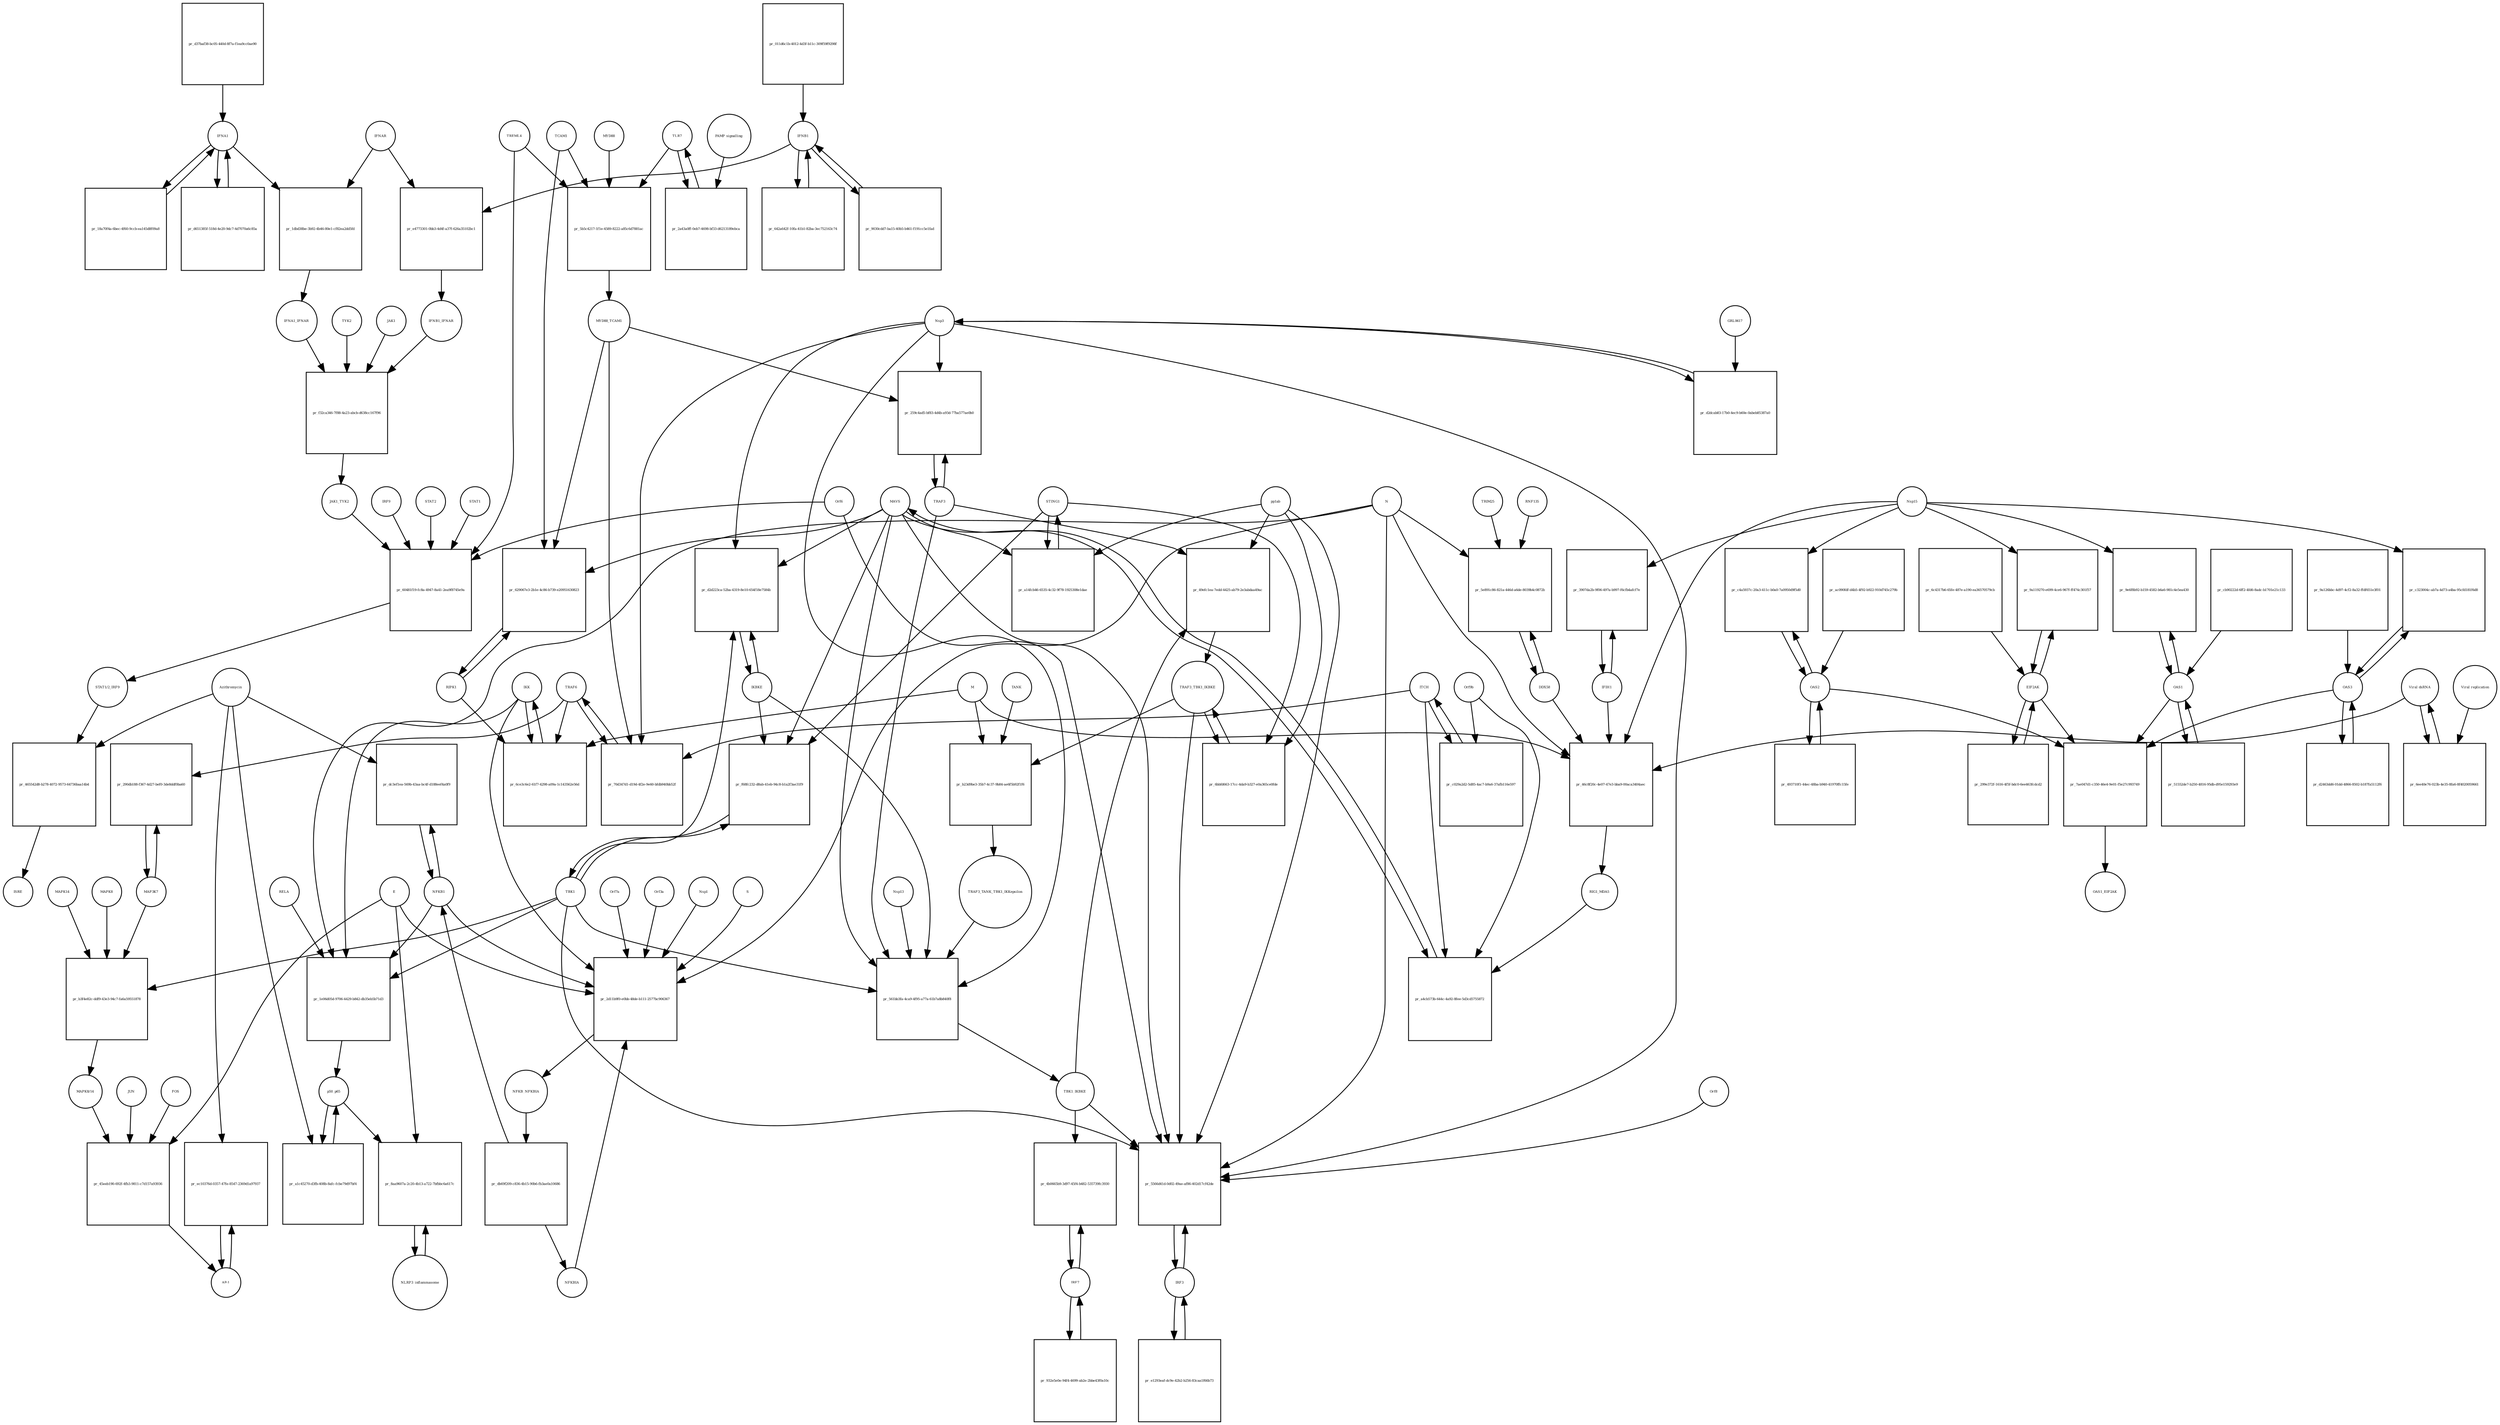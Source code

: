 strict digraph  {
IFNA1 [annotation="urn_miriam_pubmed_31226023|urn_miriam_wikipathways_WP4868", bipartite=0, cls=macromolecule, fontsize=4, label=IFNA1, shape=circle];
"pr_18a70f4a-6bec-4f60-9ccb-ea145d8f09a8" [annotation="", bipartite=1, cls=process, fontsize=4, label="pr_18a70f4a-6bec-4f60-9ccb-ea145d8f09a8", shape=square];
IFNB1 [annotation="urn_miriam_pubmed_31226023|urn_miriam_wikipathways_WP4868", bipartite=0, cls=macromolecule, fontsize=4, label=IFNB1, shape=circle];
"pr_642a642f-10fa-41b1-82ba-3ec752163c74" [annotation="", bipartite=1, cls=process, fontsize=4, label="pr_642a642f-10fa-41b1-82ba-3ec752163c74", shape=square];
"STAT1/2_IRF9" [annotation="urn_miriam_pubmed_31226023|urn_miriam_wikipathways_WP4868", bipartite=0, cls=complex, fontsize=4, label="STAT1/2_IRF9", shape=circle];
"pr_465542d8-b278-4072-9573-64736baa14b4" [annotation="", bipartite=1, cls=process, fontsize=4, label="pr_465542d8-b278-4072-9573-64736baa14b4", shape=square];
ISRE [annotation="urn_miriam_pubmed_31226023|urn_miriam_wikipathways_WP4868", bipartite=0, cls=complex, fontsize=4, label=ISRE, shape=circle];
Azithromycin [annotation=urn_miriam_wikipathways_WP4868, bipartite=0, cls="simple chemical", fontsize=4, label=Azithromycin, shape=circle];
"AP-1" [annotation="urn_miriam_pubmed_31226023|urn_miriam_wikipathways_WP4868", bipartite=0, cls=complex, fontsize=4, label="AP-1", shape=circle];
"pr_ec10376d-0357-47fe-8547-2369d1a97937" [annotation="", bipartite=1, cls=process, fontsize=4, label="pr_ec10376d-0357-47fe-8547-2369d1a97937", shape=square];
NFKB1 [annotation=urn_miriam_wikipathways_WP4868, bipartite=0, cls=macromolecule, fontsize=4, label=NFKB1, shape=circle];
"pr_dc3ef1ea-569b-43aa-bc4f-d188eef4a0f9" [annotation="", bipartite=1, cls=process, fontsize=4, label="pr_dc3ef1ea-569b-43aa-bc4f-d188eef4a0f9", shape=square];
IRF3 [annotation="", bipartite=0, cls=macromolecule, fontsize=4, label=IRF3, shape=circle];
"pr_e1293eaf-dc9e-42b2-b256-83caa1f66b73" [annotation="", bipartite=1, cls=process, fontsize=4, label="pr_e1293eaf-dc9e-42b2-b256-83caa1f66b73", shape=square];
p50_p65 [annotation="", bipartite=0, cls=complex, fontsize=4, label=p50_p65, shape=circle];
"pr_a1c45270-d3fb-408b-8afc-fcbe79d97bf4" [annotation="", bipartite=1, cls=process, fontsize=4, label="pr_a1c45270-d3fb-408b-8afc-fcbe79d97bf4", shape=square];
IRF7 [annotation="", bipartite=0, cls=macromolecule, fontsize=4, label=IRF7, shape=circle];
"pr_932e5e0e-94f4-4699-ab2e-2bbe43f0a10c" [annotation="", bipartite=1, cls=process, fontsize=4, label="pr_932e5e0e-94f4-4699-ab2e-2bbe43f0a10c", shape=square];
"pr_9030cdd7-ba15-40b5-b461-f191cc5e1fad" [annotation="", bipartite=1, cls=process, fontsize=4, label="pr_9030cdd7-ba15-40b5-b461-f191cc5e1fad", shape=square];
"pr_d651385f-518d-4e20-9dc7-4d7070a6c85a" [annotation="", bipartite=1, cls=process, fontsize=4, label="pr_d651385f-518d-4e20-9dc7-4d7070a6c85a", shape=square];
OAS1 [annotation="", bipartite=0, cls=macromolecule, fontsize=4, label=OAS1, shape=circle];
"pr_51552de7-b250-4816-95db-d95e159293e9" [annotation="", bipartite=1, cls=process, fontsize=4, label="pr_51552de7-b250-4816-95db-d95e159293e9", shape=square];
EIF2AK [annotation="", bipartite=0, cls=macromolecule, fontsize=4, label=EIF2AK, shape=circle];
"pr_299e372f-1616-4f5f-bdc0-6ee463fcdcd2" [annotation="", bipartite=1, cls=process, fontsize=4, label="pr_299e372f-1616-4f5f-bdc0-6ee463fcdcd2", shape=square];
OAS2 [annotation="", bipartite=0, cls=macromolecule, fontsize=4, label=OAS2, shape=circle];
"pr_493710f1-44ec-48ba-b940-41970ffc15fe" [annotation="", bipartite=1, cls=process, fontsize=4, label="pr_493710f1-44ec-48ba-b940-41970ffc15fe", shape=square];
OAS3 [annotation="", bipartite=0, cls=macromolecule, fontsize=4, label=OAS3, shape=circle];
"pr_d2463dd6-01dd-4866-8502-b187fa5112f6" [annotation="", bipartite=1, cls=process, fontsize=4, label="pr_d2463dd6-01dd-4866-8502-b187fa5112f6", shape=square];
"pr_011d6c1b-4012-4d3f-b11c-309f59f9298f" [annotation="", bipartite=1, cls=process, fontsize=4, label="pr_011d6c1b-4012-4d3f-b11c-309f59f9298f", shape=square];
"pr_d37baf38-bc05-440d-8f7a-f1ea9cc0ae90" [annotation="", bipartite=1, cls=process, fontsize=4, label="pr_d37baf38-bc05-440d-8f7a-f1ea9cc0ae90", shape=square];
"pr_cb90222d-6ff2-4fd6-8adc-b1701e21c133" [annotation="", bipartite=1, cls=process, fontsize=4, label="pr_cb90222d-6ff2-4fd6-8adc-b1701e21c133", shape=square];
"pr_6c4317b6-65fe-487e-a190-ea36570579cb" [annotation="", bipartite=1, cls=process, fontsize=4, label="pr_6c4317b6-65fe-487e-a190-ea36570579cb", shape=square];
TRAF6 [annotation="urn_miriam_pubmed_31226023|urn_miriam_wikipathways_WP4868", bipartite=0, cls=macromolecule, fontsize=4, label=TRAF6, shape=circle];
"pr_70d347d1-d19d-4f2e-9e60-bfdb940bb52f" [annotation="", bipartite=1, cls=process, fontsize=4, label="pr_70d347d1-d19d-4f2e-9e60-bfdb940bb52f", shape=square];
MYD88_TCAM1 [annotation=urn_miriam_pubmed_31226023, bipartite=0, cls=complex, fontsize=4, label=MYD88_TCAM1, shape=circle];
Nsp3 [annotation="urn_miriam_pubmed_31226023|urn_miriam_wikipathways_WP4868|urn_miriam_ncbiprotein_YP_009725299", bipartite=0, cls=macromolecule, fontsize=4, label=Nsp3, shape=circle];
ITCH [annotation="", bipartite=0, cls=macromolecule, fontsize=4, label=ITCH, shape=circle];
TBK1 [annotation="urn_miriam_pubmed_31226023|urn_miriam_wikipathways_WP4868|urn_miriam_pubmed_24622840", bipartite=0, cls=macromolecule, fontsize=4, label=TBK1, shape=circle];
"pr_f68fc232-d8ab-41eb-94c8-b1a2f3ae31f9" [annotation="", bipartite=1, cls=process, fontsize=4, label="pr_f68fc232-d8ab-41eb-94c8-b1a2f3ae31f9", shape=square];
IKBKE [annotation="", bipartite=0, cls=macromolecule, fontsize=4, label=IKBKE, shape=circle];
STING1 [annotation=urn_miriam_pubmed_24622840, bipartite=0, cls=macromolecule, fontsize=4, label=STING1, shape=circle];
MAVS [annotation="", bipartite=0, cls=macromolecule, fontsize=4, label=MAVS, shape=circle];
"pr_ac090fdf-d4b5-4f92-b922-910d745c279b" [annotation="", bipartite=1, cls=process, fontsize=4, label="pr_ac090fdf-d4b5-4f92-b922-910d745c279b", shape=square];
"pr_9a126bbc-4d97-4cf2-8a32-ffdf651e3f01" [annotation="", bipartite=1, cls=process, fontsize=4, label="pr_9a126bbc-4d97-4cf2-8a32-ffdf651e3f01", shape=square];
TRAF3 [annotation=urn_miriam_pubmed_31226023, bipartite=0, cls=macromolecule, fontsize=4, label=TRAF3, shape=circle];
"pr_259c4ad5-bf83-4d4b-a93d-77ba577ae0b0" [annotation="", bipartite=1, cls=process, fontsize=4, label="pr_259c4ad5-bf83-4d4b-a93d-77ba577ae0b0", shape=square];
MAP3K7 [annotation="", bipartite=0, cls=macromolecule, fontsize=4, label=MAP3K7, shape=circle];
"pr_290db188-f367-4d27-bef0-3de8ddf0ba60" [annotation="", bipartite=1, cls=process, fontsize=4, label="pr_290db188-f367-4d27-bef0-3de8ddf0ba60", shape=square];
IKK [annotation="", bipartite=0, cls=complex, fontsize=4, label=IKK, shape=circle];
"pr_6ce3c6e2-61f7-4298-a09a-1c143562e56d" [annotation="", bipartite=1, cls=process, fontsize=4, label="pr_6ce3c6e2-61f7-4298-a09a-1c143562e56d", shape=square];
RIPK1 [annotation="", bipartite=0, cls=macromolecule, fontsize=4, label=RIPK1, shape=circle];
M [annotation="urn_miriam_pubmed_31226023|urn_miriam_ncbiprotein_BCD58756", bipartite=0, cls=macromolecule, fontsize=4, label=M, shape=circle];
"pr_d2d223ca-52ba-4319-8e10-654f18e7584b" [annotation="", bipartite=1, cls=process, fontsize=4, label="pr_d2d223ca-52ba-4319-8e10-654f18e7584b", shape=square];
"pr_5566d41d-0d02-49ae-af86-402d17cf42de" [annotation="", bipartite=1, cls=process, fontsize=4, label="pr_5566d41d-0d02-49ae-af86-402d17cf42de", shape=square];
TBK1_IKBKE [annotation="urn_miriam_pubmed_31226023|urn_miriam_wikipathways_WP4868|urn_miriam_pubmed_24622840", bipartite=0, cls=complex, fontsize=4, label=TBK1_IKBKE, shape=circle];
N [annotation="urn_miriam_pubmed_31226023|urn_miriam_ncbiprotein_BCD58761", bipartite=0, cls=macromolecule, fontsize=4, label=N, shape=circle];
TRAF3_TBK1_IKBKE [annotation=urn_miriam_pubmed_24622840, bipartite=0, cls=complex, fontsize=4, label=TRAF3_TBK1_IKBKE, shape=circle];
Orf8 [annotation=urn_miriam_ncbiprotein_BCD58760, bipartite=0, cls=complex, fontsize=4, label=Orf8, shape=circle];
Orf6 [annotation="urn_miriam_pubmed_31226023|urn_miriam_ncbiprotein_BCD58757", bipartite=0, cls=macromolecule, fontsize=4, label=Orf6, shape=circle];
pp1ab [annotation="urn_miriam_ncbiprotein_YP_009724389|urn_miriam_pubmed_24622840", bipartite=0, cls=macromolecule, fontsize=4, label=pp1ab, shape=circle];
"pr_629067e3-2b1e-4c86-b739-e20951630823" [annotation="", bipartite=1, cls=process, fontsize=4, label="pr_629067e3-2b1e-4c86-b739-e20951630823", shape=square];
TCAM1 [annotation=urn_miriam_pubmed_31226023, bipartite=0, cls=macromolecule, fontsize=4, label=TCAM1, shape=circle];
"pr_a4cb573b-644c-4a92-8fee-5d3cd5755872" [annotation="", bipartite=1, cls=process, fontsize=4, label="pr_a4cb573b-644c-4a92-8fee-5d3cd5755872", shape=square];
RIG1_MDA5 [annotation="urn_miriam_pubmed_31226023|urn_miriam_pubmed_19052324", bipartite=0, cls=complex, fontsize=4, label=RIG1_MDA5, shape=circle];
Orf9b [annotation="urn_miriam_pubmed_31226023|urn_miriam_ncbiprotein_ABI96969|urn_miriam_uniprot_P0DTD2", bipartite=0, cls=macromolecule, fontsize=4, label=Orf9b, shape=circle];
"pr_c323004c-ab7a-4d73-a4ba-95cfd181f6d8" [annotation="", bipartite=1, cls=process, fontsize=4, label="pr_c323004c-ab7a-4d73-a4ba-95cfd181f6d8", shape=square];
Nsp15 [annotation="urn_miriam_pubmed_31226023|urn_miriam_ncbiprotein_YP_009725310", bipartite=0, cls=macromolecule, fontsize=4, label=Nsp15, shape=circle];
"pr_c4a5937c-20a3-411c-b0a0-7a0950d9f5d0" [annotation="", bipartite=1, cls=process, fontsize=4, label="pr_c4a5937c-20a3-411c-b0a0-7a0950d9f5d0", shape=square];
"pr_9e6f8b92-b159-4582-b6a6-981c4e5ea430" [annotation="", bipartite=1, cls=process, fontsize=4, label="pr_9e6f8b92-b159-4582-b6a6-981c4e5ea430", shape=square];
"pr_9a119270-e699-4ce6-967f-ff474c301f57" [annotation="", bipartite=1, cls=process, fontsize=4, label="pr_9a119270-e699-4ce6-967f-ff474c301f57", shape=square];
"Viral dsRNA" [annotation="urn_miriam_pubmed_31226023|urn_miriam_pubmed_19052324|urn_miriam_taxonomy_694009", bipartite=0, cls="nucleic acid feature", fontsize=4, label="Viral dsRNA", shape=circle];
"pr_6ee40e76-023b-4e35-8fa6-8f4020059661" [annotation="", bipartite=1, cls=process, fontsize=4, label="pr_6ee40e76-023b-4e35-8fa6-8f4020059661", shape=square];
"Viral replication" [annotation="urn_miriam_pubmed_31226023|urn_miriam_pubmed_19052324|urn_miriam_mesh_D014779", bipartite=0, cls=phenotype, fontsize=4, label="Viral replication", shape=circle];
"pr_d2dcab83-17b0-4ec9-b60e-0abeb85387a0" [annotation="", bipartite=1, cls=process, fontsize=4, label="pr_d2dcab83-17b0-4ec9-b60e-0abeb85387a0", shape=square];
GRL0617 [annotation=urn_miriam_wikipathways_WP4868, bipartite=0, cls="simple chemical", fontsize=4, label=GRL0617, shape=circle];
"pr_a14fcb46-6535-4c32-9f78-1925308e1dae" [annotation="", bipartite=1, cls=process, fontsize=4, label="pr_a14fcb46-6535-4c32-9f78-1925308e1dae", shape=square];
"pr_6bbfd663-17cc-4da9-b327-e0a365ce0fde" [annotation="", bipartite=1, cls=process, fontsize=4, label="pr_6bbfd663-17cc-4da9-b327-e0a365ce0fde", shape=square];
TLR7 [annotation=urn_miriam_pubmed_31226023, bipartite=0, cls=macromolecule, fontsize=4, label=TLR7, shape=circle];
"pr_2a43a0ff-0eb7-4698-bf33-d6213189ebca" [annotation="", bipartite=1, cls=process, fontsize=4, label="pr_2a43a0ff-0eb7-4698-bf33-d6213189ebca", shape=square];
"PAMP signalling" [annotation="urn_miriam_pubmed_31226023|urn_miriam_mesh_D000069452", bipartite=0, cls=phenotype, fontsize=4, label="PAMP signalling", shape=circle];
IFIH1 [annotation="", bipartite=0, cls=macromolecule, fontsize=4, label=IFIH1, shape=circle];
"pr_3907da2b-9f06-497a-b997-f6cfb4afcf7e" [annotation="", bipartite=1, cls=process, fontsize=4, label="pr_3907da2b-9f06-497a-b997-f6cfb4afcf7e", shape=square];
DDX58 [annotation="urn_miriam_pubmed_31226023|urn_miriam_pubmed_19052324", bipartite=0, cls=macromolecule, fontsize=4, label=DDX58, shape=circle];
"pr_5e891c86-821a-446d-a6de-8039b4c0872b" [annotation="", bipartite=1, cls=process, fontsize=4, label="pr_5e891c86-821a-446d-a6de-8039b4c0872b", shape=square];
TRIM25 [annotation="", bipartite=0, cls=macromolecule, fontsize=4, label=TRIM25, shape=circle];
RNF135 [annotation="", bipartite=0, cls=macromolecule, fontsize=4, label=RNF135, shape=circle];
"pr_c029a2d2-5d85-4ac7-b9a6-37afb116e597" [annotation="", bipartite=1, cls=process, fontsize=4, label="pr_c029a2d2-5d85-4ac7-b9a6-37afb116e597", shape=square];
"pr_b23d9be3-35b7-4c37-9b84-ae6f5b92f1f6" [annotation="", bipartite=1, cls=process, fontsize=4, label="pr_b23d9be3-35b7-4c37-9b84-ae6f5b92f1f6", shape=square];
TRAF3_TANK_TBK1_IKKepsilon [annotation="", bipartite=0, cls=complex, fontsize=4, label=TRAF3_TANK_TBK1_IKKepsilon, shape=circle];
TANK [annotation="", bipartite=0, cls=macromolecule, fontsize=4, label=TANK, shape=circle];
"pr_4b0665b9-3d97-45f4-b482-535739fc3930" [annotation="", bipartite=1, cls=process, fontsize=4, label="pr_4b0665b9-3d97-45f4-b482-535739fc3930", shape=square];
NLRP3_inflammasome [annotation="", bipartite=0, cls=complex, fontsize=4, label=NLRP3_inflammasome, shape=circle];
"pr_8aa9607a-2c20-4b13-a722-7bfbbc6a617c" [annotation="", bipartite=1, cls=process, fontsize=4, label="pr_8aa9607a-2c20-4b13-a722-7bfbbc6a617c", shape=square];
E [annotation="urn_miriam_pubmed_31226023|urn_miriam_ncbiprotein_BCD58755", bipartite=0, cls=macromolecule, fontsize=4, label=E, shape=circle];
STAT1 [annotation="urn_miriam_pubmed_31226023|urn_miriam_wikipathways_WP4868", bipartite=0, cls=macromolecule, fontsize=4, label=STAT1, shape=circle];
"pr_60481f19-fc8a-4947-8a41-2ea9f8745e9a" [annotation="", bipartite=1, cls=process, fontsize=4, label="pr_60481f19-fc8a-4947-8a41-2ea9f8745e9a", shape=square];
TREML4 [annotation=urn_miriam_wikipathways_WP4868, bipartite=0, cls=macromolecule, fontsize=4, label=TREML4, shape=circle];
JAK1_TYK2 [annotation="urn_miriam_pubmed_31226023|urn_miriam_wikipathways_WP4868", bipartite=0, cls=complex, fontsize=4, label=JAK1_TYK2, shape=circle];
IRF9 [annotation="urn_miriam_pubmed_31226023|urn_miriam_wikipathways_WP4868", bipartite=0, cls=macromolecule, fontsize=4, label=IRF9, shape=circle];
STAT2 [annotation="urn_miriam_pubmed_31226023|urn_miriam_wikipathways_WP4868", bipartite=0, cls=macromolecule, fontsize=4, label=STAT2, shape=circle];
"pr_7ae047d1-c350-46e4-9e01-f5e27c993749" [annotation="", bipartite=1, cls=process, fontsize=4, label="pr_7ae047d1-c350-46e4-9e01-f5e27c993749", shape=square];
OAS1_EIF2AK [annotation="", bipartite=0, cls=complex, fontsize=4, label=OAS1_EIF2AK, shape=circle];
JAK1 [annotation="urn_miriam_pubmed_31226023|urn_miriam_wikipathways_WP4868", bipartite=0, cls=macromolecule, fontsize=4, label=JAK1, shape=circle];
"pr_f32ca346-7f88-4a23-abcb-d638cc167f96" [annotation="", bipartite=1, cls=process, fontsize=4, label="pr_f32ca346-7f88-4a23-abcb-d638cc167f96", shape=square];
IFNA1_IFNAR [annotation="urn_miriam_pubmed_31226023|urn_miriam_wikipathways_WP4868", bipartite=0, cls=complex, fontsize=4, label=IFNA1_IFNAR, shape=circle];
IFNB1_IFNAR [annotation="urn_miriam_pubmed_31226023|urn_miriam_wikipathways_WP4868", bipartite=0, cls=complex, fontsize=4, label=IFNB1_IFNAR, shape=circle];
TYK2 [annotation="urn_miriam_pubmed_31226023|urn_miriam_wikipathways_WP4868", bipartite=0, cls=macromolecule, fontsize=4, label=TYK2, shape=circle];
MYD88 [annotation="urn_miriam_pubmed_31226023|urn_miriam_wikipathways_WP4868", bipartite=0, cls=macromolecule, fontsize=4, label=MYD88, shape=circle];
"pr_5b5c4217-1f1e-4589-8222-a85c6d7881ac" [annotation="", bipartite=1, cls=process, fontsize=4, label="pr_5b5c4217-1f1e-4589-8222-a85c6d7881ac", shape=square];
NFKB_NFKBIA [annotation="urn_miriam_pubmed_31226023|urn_miriam_wikipathways_WP4868", bipartite=0, cls=complex, fontsize=4, label=NFKB_NFKBIA, shape=circle];
"pr_db69f209-c836-4b15-90b6-fb3ae0a10686" [annotation="", bipartite=1, cls=process, fontsize=4, label="pr_db69f209-c836-4b15-90b6-fb3ae0a10686", shape=square];
NFKBIA [annotation="urn_miriam_pubmed_31226023|urn_miriam_wikipathways_WP4868", bipartite=0, cls=macromolecule, fontsize=4, label=NFKBIA, shape=circle];
IFNAR [annotation="urn_miriam_pubmed_31226023|urn_miriam_wikipathways_WP4868", bipartite=0, cls=complex, fontsize=4, label=IFNAR, shape=circle];
"pr_1dbd38be-3b92-4b46-80e1-cf82ea2dd5fd" [annotation="", bipartite=1, cls=process, fontsize=4, label="pr_1dbd38be-3b92-4b46-80e1-cf82ea2dd5fd", shape=square];
"pr_e4773301-0bb3-4d4f-a37f-626a35102bc1" [annotation="", bipartite=1, cls=process, fontsize=4, label="pr_e4773301-0bb3-4d4f-a37f-626a35102bc1", shape=square];
MAPK14 [annotation="urn_miriam_pubmed_31226023|urn_miriam_wikipathways_WP4868", bipartite=0, cls=macromolecule, fontsize=4, label=MAPK14, shape=circle];
"pr_b3f4e82c-ddf9-43e3-94c7-fa6a59551878" [annotation="", bipartite=1, cls=process, fontsize=4, label="pr_b3f4e82c-ddf9-43e3-94c7-fa6a59551878", shape=square];
"MAPK8/14" [annotation="urn_miriam_pubmed_31226023|urn_miriam_wikipathways_WP4868", bipartite=0, cls=complex, fontsize=4, label="MAPK8/14", shape=circle];
MAPK8 [annotation="urn_miriam_pubmed_31226023|urn_miriam_wikipathways_WP4868", bipartite=0, cls=macromolecule, fontsize=4, label=MAPK8, shape=circle];
JUN [annotation="urn_miriam_pubmed_31226023|urn_miriam_wikipathways_WP4868", bipartite=0, cls=macromolecule, fontsize=4, label=JUN, shape=circle];
"pr_45eeb190-692f-4fb3-9811-c7d157a93936" [annotation="", bipartite=1, cls=process, fontsize=4, label="pr_45eeb190-692f-4fb3-9811-c7d157a93936", shape=square];
FOS [annotation="urn_miriam_pubmed_31226023|urn_miriam_wikipathways_WP4868", bipartite=0, cls=macromolecule, fontsize=4, label=FOS, shape=circle];
"pr_2d11b9f0-e0bb-48de-b111-2577bc906367" [annotation="", bipartite=1, cls=process, fontsize=4, label="pr_2d11b9f0-e0bb-48de-b111-2577bc906367", shape=square];
Nsp1 [annotation="urn_miriam_pubmed_31226023|urn_miriam_ncbiprotein_YP_009725297", bipartite=0, cls=macromolecule, fontsize=4, label=Nsp1, shape=circle];
S [annotation=urn_miriam_ncbiprotein_BCD58753, bipartite=0, cls=macromolecule, fontsize=4, label=S, shape=circle];
Orf7a [annotation=urn_miriam_ncbiprotein_BCD58758, bipartite=0, cls=macromolecule, fontsize=4, label=Orf7a, shape=circle];
Orf3a [annotation=urn_miriam_ncbiprotein_BCD58754, bipartite=0, cls=macromolecule, fontsize=4, label=Orf3a, shape=circle];
"pr_561bb3fa-4ca9-4f95-a77a-61b7a8b840f8" [annotation="", bipartite=1, cls=process, fontsize=4, label="pr_561bb3fa-4ca9-4f95-a77a-61b7a8b840f8", shape=square];
Nsp13 [annotation="urn_miriam_uniprot_P0DTD1|urn_miriam_wikipathways_WP4868|urn_miriam_ncbiprotein_YP_009725308", bipartite=0, cls=macromolecule, fontsize=4, label=Nsp13, shape=circle];
RELA [annotation="", bipartite=0, cls=macromolecule, fontsize=4, label=RELA, shape=circle];
"pr_1e06d05d-9706-4429-b842-db35eb5b71d3" [annotation="", bipartite=1, cls=process, fontsize=4, label="pr_1e06d05d-9706-4429-b842-db35eb5b71d3", shape=square];
"pr_46c8f20c-4e07-47e3-bba9-00aca3404aec" [annotation="", bipartite=1, cls=process, fontsize=4, label="pr_46c8f20c-4e07-47e3-bba9-00aca3404aec", shape=square];
"pr_49efc1ea-7edd-4425-ab79-2e3abdaa49ac" [annotation="", bipartite=1, cls=process, fontsize=4, label="pr_49efc1ea-7edd-4425-ab79-2e3abdaa49ac", shape=square];
IFNA1 -> "pr_18a70f4a-6bec-4f60-9ccb-ea145d8f09a8"  [annotation="", interaction_type=consumption];
IFNA1 -> "pr_d651385f-518d-4e20-9dc7-4d7070a6c85a"  [annotation="", interaction_type=consumption];
IFNA1 -> "pr_1dbd38be-3b92-4b46-80e1-cf82ea2dd5fd"  [annotation="", interaction_type=consumption];
"pr_18a70f4a-6bec-4f60-9ccb-ea145d8f09a8" -> IFNA1  [annotation="", interaction_type=production];
IFNB1 -> "pr_642a642f-10fa-41b1-82ba-3ec752163c74"  [annotation="", interaction_type=consumption];
IFNB1 -> "pr_9030cdd7-ba15-40b5-b461-f191cc5e1fad"  [annotation="", interaction_type=consumption];
IFNB1 -> "pr_e4773301-0bb3-4d4f-a37f-626a35102bc1"  [annotation="", interaction_type=consumption];
"pr_642a642f-10fa-41b1-82ba-3ec752163c74" -> IFNB1  [annotation="", interaction_type=production];
"STAT1/2_IRF9" -> "pr_465542d8-b278-4072-9573-64736baa14b4"  [annotation="", interaction_type=consumption];
"pr_465542d8-b278-4072-9573-64736baa14b4" -> ISRE  [annotation="", interaction_type=production];
Azithromycin -> "pr_465542d8-b278-4072-9573-64736baa14b4"  [annotation=urn_miriam_pubmed_31226023, interaction_type=inhibition];
Azithromycin -> "pr_ec10376d-0357-47fe-8547-2369d1a97937"  [annotation=urn_miriam_pubmed_31226023, interaction_type=inhibition];
Azithromycin -> "pr_dc3ef1ea-569b-43aa-bc4f-d188eef4a0f9"  [annotation=urn_miriam_wikipathways_WP4868, interaction_type=inhibition];
Azithromycin -> "pr_a1c45270-d3fb-408b-8afc-fcbe79d97bf4"  [annotation=urn_miriam_pubmed_31226023, interaction_type=inhibition];
"AP-1" -> "pr_ec10376d-0357-47fe-8547-2369d1a97937"  [annotation="", interaction_type=consumption];
"pr_ec10376d-0357-47fe-8547-2369d1a97937" -> "AP-1"  [annotation="", interaction_type=production];
NFKB1 -> "pr_dc3ef1ea-569b-43aa-bc4f-d188eef4a0f9"  [annotation="", interaction_type=consumption];
NFKB1 -> "pr_2d11b9f0-e0bb-48de-b111-2577bc906367"  [annotation="", interaction_type=consumption];
NFKB1 -> "pr_1e06d05d-9706-4429-b842-db35eb5b71d3"  [annotation="", interaction_type=consumption];
"pr_dc3ef1ea-569b-43aa-bc4f-d188eef4a0f9" -> NFKB1  [annotation="", interaction_type=production];
IRF3 -> "pr_e1293eaf-dc9e-42b2-b256-83caa1f66b73"  [annotation="", interaction_type=consumption];
IRF3 -> "pr_5566d41d-0d02-49ae-af86-402d17cf42de"  [annotation="", interaction_type=consumption];
"pr_e1293eaf-dc9e-42b2-b256-83caa1f66b73" -> IRF3  [annotation="", interaction_type=production];
p50_p65 -> "pr_a1c45270-d3fb-408b-8afc-fcbe79d97bf4"  [annotation="", interaction_type=consumption];
p50_p65 -> "pr_8aa9607a-2c20-4b13-a722-7bfbbc6a617c"  [annotation="urn_miriam_pubmed_32133002|urn_miriam_taxonomy_694009|urn_miriam_pubmed_28531279", interaction_type=catalysis];
"pr_a1c45270-d3fb-408b-8afc-fcbe79d97bf4" -> p50_p65  [annotation="", interaction_type=production];
IRF7 -> "pr_932e5e0e-94f4-4699-ab2e-2bbe43f0a10c"  [annotation="", interaction_type=consumption];
IRF7 -> "pr_4b0665b9-3d97-45f4-b482-535739fc3930"  [annotation="", interaction_type=consumption];
"pr_932e5e0e-94f4-4699-ab2e-2bbe43f0a10c" -> IRF7  [annotation="", interaction_type=production];
"pr_9030cdd7-ba15-40b5-b461-f191cc5e1fad" -> IFNB1  [annotation="", interaction_type=production];
"pr_d651385f-518d-4e20-9dc7-4d7070a6c85a" -> IFNA1  [annotation="", interaction_type=production];
OAS1 -> "pr_51552de7-b250-4816-95db-d95e159293e9"  [annotation="", interaction_type=consumption];
OAS1 -> "pr_9e6f8b92-b159-4582-b6a6-981c4e5ea430"  [annotation="", interaction_type=consumption];
OAS1 -> "pr_7ae047d1-c350-46e4-9e01-f5e27c993749"  [annotation="", interaction_type=consumption];
"pr_51552de7-b250-4816-95db-d95e159293e9" -> OAS1  [annotation="", interaction_type=production];
EIF2AK -> "pr_299e372f-1616-4f5f-bdc0-6ee463fcdcd2"  [annotation="", interaction_type=consumption];
EIF2AK -> "pr_9a119270-e699-4ce6-967f-ff474c301f57"  [annotation="", interaction_type=consumption];
EIF2AK -> "pr_7ae047d1-c350-46e4-9e01-f5e27c993749"  [annotation="", interaction_type=consumption];
"pr_299e372f-1616-4f5f-bdc0-6ee463fcdcd2" -> EIF2AK  [annotation="", interaction_type=production];
OAS2 -> "pr_493710f1-44ec-48ba-b940-41970ffc15fe"  [annotation="", interaction_type=consumption];
OAS2 -> "pr_c4a5937c-20a3-411c-b0a0-7a0950d9f5d0"  [annotation="", interaction_type=consumption];
OAS2 -> "pr_7ae047d1-c350-46e4-9e01-f5e27c993749"  [annotation="", interaction_type=consumption];
"pr_493710f1-44ec-48ba-b940-41970ffc15fe" -> OAS2  [annotation="", interaction_type=production];
OAS3 -> "pr_d2463dd6-01dd-4866-8502-b187fa5112f6"  [annotation="", interaction_type=consumption];
OAS3 -> "pr_c323004c-ab7a-4d73-a4ba-95cfd181f6d8"  [annotation="", interaction_type=consumption];
OAS3 -> "pr_7ae047d1-c350-46e4-9e01-f5e27c993749"  [annotation="", interaction_type=consumption];
"pr_d2463dd6-01dd-4866-8502-b187fa5112f6" -> OAS3  [annotation="", interaction_type=production];
"pr_011d6c1b-4012-4d3f-b11c-309f59f9298f" -> IFNB1  [annotation="", interaction_type=production];
"pr_d37baf38-bc05-440d-8f7a-f1ea9cc0ae90" -> IFNA1  [annotation="", interaction_type=production];
"pr_cb90222d-6ff2-4fd6-8adc-b1701e21c133" -> OAS1  [annotation="", interaction_type=production];
"pr_6c4317b6-65fe-487e-a190-ea36570579cb" -> EIF2AK  [annotation="", interaction_type=production];
TRAF6 -> "pr_70d347d1-d19d-4f2e-9e60-bfdb940bb52f"  [annotation="", interaction_type=consumption];
TRAF6 -> "pr_290db188-f367-4d27-bef0-3de8ddf0ba60"  [annotation=urn_miriam_pubmed_31226023, interaction_type=catalysis];
TRAF6 -> "pr_6ce3c6e2-61f7-4298-a09a-1c143562e56d"  [annotation="urn_miriam_pubmed_31226023|urn_miriam_taxonomy_694009", interaction_type=catalysis];
"pr_70d347d1-d19d-4f2e-9e60-bfdb940bb52f" -> TRAF6  [annotation="", interaction_type=production];
MYD88_TCAM1 -> "pr_70d347d1-d19d-4f2e-9e60-bfdb940bb52f"  [annotation="urn_miriam_pubmed_31226023|urn_miriam_taxonomy_694009|urn_miriam_pubmed_25135833", interaction_type=catalysis];
MYD88_TCAM1 -> "pr_259c4ad5-bf83-4d4b-a93d-77ba577ae0b0"  [annotation="urn_miriam_pubmed_31226023|urn_miriam_taxonomy_694009", interaction_type=catalysis];
MYD88_TCAM1 -> "pr_629067e3-2b1e-4c86-b739-e20951630823"  [annotation="urn_miriam_pubmed_20404851|urn_miriam_pubmed_31226023", interaction_type=catalysis];
Nsp3 -> "pr_70d347d1-d19d-4f2e-9e60-bfdb940bb52f"  [annotation="urn_miriam_pubmed_31226023|urn_miriam_taxonomy_694009|urn_miriam_pubmed_25135833", interaction_type=inhibition];
Nsp3 -> "pr_259c4ad5-bf83-4d4b-a93d-77ba577ae0b0"  [annotation="urn_miriam_pubmed_31226023|urn_miriam_taxonomy_694009", interaction_type=inhibition];
Nsp3 -> "pr_d2d223ca-52ba-4319-8e10-654f18e7584b"  [annotation="urn_miriam_pubmed_18353649|urn_miriam_pubmed_25636800|urn_miriam_pubmed_31226023|urn_miriam_taxonomy_694009", interaction_type=inhibition];
Nsp3 -> "pr_5566d41d-0d02-49ae-af86-402d17cf42de"  [annotation="urn_miriam_pubmed_14679297|urn_miriam_pubmed_17108024|urn_miriam_pubmed_24622840|urn_miriam_pubmed_25481026|urn_miriam_pubmed_25636800|urn_miriam_pubmed_29294448|urn_miriam_pubmed_17761676|urn_miriam_pubmed_18440553|urn_miriam_pubmed_31226023|urn_miriam_taxonomy_694009", interaction_type=inhibition];
Nsp3 -> "pr_d2dcab83-17b0-4ec9-b60e-0abeb85387a0"  [annotation="", interaction_type=consumption];
Nsp3 -> "pr_561bb3fa-4ca9-4f95-a77a-61b7a8b840f8"  [annotation="urn_miriam_pubmed_31226023|urn_miriam_taxonomy_694009|urn_miriam_pubmed_19380580", interaction_type=inhibition];
ITCH -> "pr_70d347d1-d19d-4f2e-9e60-bfdb940bb52f"  [annotation="urn_miriam_pubmed_31226023|urn_miriam_taxonomy_694009|urn_miriam_pubmed_25135833", interaction_type=inhibition];
ITCH -> "pr_a4cb573b-644c-4a92-8fee-5d3cd5755872"  [annotation="urn_miriam_pubmed_19052324|urn_miriam_pubmed_25135833|urn_miriam_pubmed_31226023|urn_miriam_taxonomy_694009", interaction_type=inhibition];
ITCH -> "pr_c029a2d2-5d85-4ac7-b9a6-37afb116e597"  [annotation="", interaction_type=consumption];
TBK1 -> "pr_f68fc232-d8ab-41eb-94c8-b1a2f3ae31f9"  [annotation="", interaction_type=consumption];
TBK1 -> "pr_d2d223ca-52ba-4319-8e10-654f18e7584b"  [annotation="urn_miriam_pubmed_18353649|urn_miriam_pubmed_25636800|urn_miriam_pubmed_31226023|urn_miriam_taxonomy_694009", interaction_type=catalysis];
TBK1 -> "pr_5566d41d-0d02-49ae-af86-402d17cf42de"  [annotation="urn_miriam_pubmed_14679297|urn_miriam_pubmed_17108024|urn_miriam_pubmed_24622840|urn_miriam_pubmed_25481026|urn_miriam_pubmed_25636800|urn_miriam_pubmed_29294448|urn_miriam_pubmed_17761676|urn_miriam_pubmed_18440553|urn_miriam_pubmed_31226023|urn_miriam_taxonomy_694009", interaction_type=catalysis];
TBK1 -> "pr_b3f4e82c-ddf9-43e3-94c7-fa6a59551878"  [annotation=urn_miriam_pubmed_31226023, interaction_type=catalysis];
TBK1 -> "pr_561bb3fa-4ca9-4f95-a77a-61b7a8b840f8"  [annotation="", interaction_type=consumption];
TBK1 -> "pr_1e06d05d-9706-4429-b842-db35eb5b71d3"  [annotation="urn_miriam_pubmed_14679297|urn_miriam_pubmed_17108024|urn_miriam_pubmed_19609947|urn_miriam_pubmed_31226023|urn_miriam_taxonomy_694009", interaction_type=catalysis];
"pr_f68fc232-d8ab-41eb-94c8-b1a2f3ae31f9" -> TBK1  [annotation="", interaction_type=production];
IKBKE -> "pr_f68fc232-d8ab-41eb-94c8-b1a2f3ae31f9"  [annotation="urn_miriam_pubmed_24622840|urn_miriam_pubmed_25636800|urn_miriam_pubmed_26631542", interaction_type=catalysis];
IKBKE -> "pr_d2d223ca-52ba-4319-8e10-654f18e7584b"  [annotation="", interaction_type=consumption];
IKBKE -> "pr_561bb3fa-4ca9-4f95-a77a-61b7a8b840f8"  [annotation="", interaction_type=consumption];
STING1 -> "pr_f68fc232-d8ab-41eb-94c8-b1a2f3ae31f9"  [annotation="urn_miriam_pubmed_24622840|urn_miriam_pubmed_25636800|urn_miriam_pubmed_26631542", interaction_type=catalysis];
STING1 -> "pr_a14fcb46-6535-4c32-9f78-1925308e1dae"  [annotation="", interaction_type=consumption];
STING1 -> "pr_6bbfd663-17cc-4da9-b327-e0a365ce0fde"  [annotation="urn_miriam_pubmed_24622840|urn_miriam_taxonomy_694009", interaction_type=catalysis];
MAVS -> "pr_f68fc232-d8ab-41eb-94c8-b1a2f3ae31f9"  [annotation="urn_miriam_pubmed_24622840|urn_miriam_pubmed_25636800|urn_miriam_pubmed_26631542", interaction_type=catalysis];
MAVS -> "pr_d2d223ca-52ba-4319-8e10-654f18e7584b"  [annotation="urn_miriam_pubmed_18353649|urn_miriam_pubmed_25636800|urn_miriam_pubmed_31226023|urn_miriam_taxonomy_694009", interaction_type=catalysis];
MAVS -> "pr_5566d41d-0d02-49ae-af86-402d17cf42de"  [annotation="urn_miriam_pubmed_14679297|urn_miriam_pubmed_17108024|urn_miriam_pubmed_24622840|urn_miriam_pubmed_25481026|urn_miriam_pubmed_25636800|urn_miriam_pubmed_29294448|urn_miriam_pubmed_17761676|urn_miriam_pubmed_18440553|urn_miriam_pubmed_31226023|urn_miriam_taxonomy_694009", interaction_type=catalysis];
MAVS -> "pr_629067e3-2b1e-4c86-b739-e20951630823"  [annotation="urn_miriam_pubmed_20404851|urn_miriam_pubmed_31226023", interaction_type=catalysis];
MAVS -> "pr_a4cb573b-644c-4a92-8fee-5d3cd5755872"  [annotation="", interaction_type=consumption];
MAVS -> "pr_a14fcb46-6535-4c32-9f78-1925308e1dae"  [annotation="urn_miriam_pubmed_22312431|urn_miriam_pubmed_24622840|urn_miriam_taxonomy_694009", interaction_type=catalysis];
MAVS -> "pr_561bb3fa-4ca9-4f95-a77a-61b7a8b840f8"  [annotation="urn_miriam_pubmed_31226023|urn_miriam_taxonomy_694009|urn_miriam_pubmed_19380580", interaction_type=catalysis];
"pr_ac090fdf-d4b5-4f92-b922-910d745c279b" -> OAS2  [annotation="", interaction_type=production];
"pr_9a126bbc-4d97-4cf2-8a32-ffdf651e3f01" -> OAS3  [annotation="", interaction_type=production];
TRAF3 -> "pr_259c4ad5-bf83-4d4b-a93d-77ba577ae0b0"  [annotation="", interaction_type=consumption];
TRAF3 -> "pr_561bb3fa-4ca9-4f95-a77a-61b7a8b840f8"  [annotation="urn_miriam_pubmed_31226023|urn_miriam_taxonomy_694009|urn_miriam_pubmed_19380580", interaction_type=catalysis];
TRAF3 -> "pr_49efc1ea-7edd-4425-ab79-2e3abdaa49ac"  [annotation="", interaction_type=consumption];
"pr_259c4ad5-bf83-4d4b-a93d-77ba577ae0b0" -> TRAF3  [annotation="", interaction_type=production];
MAP3K7 -> "pr_290db188-f367-4d27-bef0-3de8ddf0ba60"  [annotation="", interaction_type=consumption];
MAP3K7 -> "pr_b3f4e82c-ddf9-43e3-94c7-fa6a59551878"  [annotation=urn_miriam_pubmed_31226023, interaction_type=catalysis];
"pr_290db188-f367-4d27-bef0-3de8ddf0ba60" -> MAP3K7  [annotation="", interaction_type=production];
IKK -> "pr_6ce3c6e2-61f7-4298-a09a-1c143562e56d"  [annotation="", interaction_type=consumption];
IKK -> "pr_2d11b9f0-e0bb-48de-b111-2577bc906367"  [annotation="urn_miriam_pubmed_31226023|urn_miriam_taxonomy_694009", interaction_type=inhibition];
IKK -> "pr_1e06d05d-9706-4429-b842-db35eb5b71d3"  [annotation="urn_miriam_pubmed_14679297|urn_miriam_pubmed_17108024|urn_miriam_pubmed_19609947|urn_miriam_pubmed_31226023|urn_miriam_taxonomy_694009", interaction_type=catalysis];
"pr_6ce3c6e2-61f7-4298-a09a-1c143562e56d" -> IKK  [annotation="", interaction_type=production];
RIPK1 -> "pr_6ce3c6e2-61f7-4298-a09a-1c143562e56d"  [annotation="urn_miriam_pubmed_31226023|urn_miriam_taxonomy_694009", interaction_type=catalysis];
RIPK1 -> "pr_629067e3-2b1e-4c86-b739-e20951630823"  [annotation="", interaction_type=consumption];
M -> "pr_6ce3c6e2-61f7-4298-a09a-1c143562e56d"  [annotation="urn_miriam_pubmed_31226023|urn_miriam_taxonomy_694009", interaction_type=inhibition];
M -> "pr_b23d9be3-35b7-4c37-9b84-ae6f5b92f1f6"  [annotation="urn_miriam_pubmed_19380580|urn_miriam_taxonomy_694009", interaction_type=inhibition];
M -> "pr_46c8f20c-4e07-47e3-bba9-00aca3404aec"  [annotation="urn_miriam_pubmed_19052324|urn_miriam_pubmed_31226023|urn_miriam_taxonomy_694009", interaction_type=inhibition];
"pr_d2d223ca-52ba-4319-8e10-654f18e7584b" -> IKBKE  [annotation="", interaction_type=production];
"pr_5566d41d-0d02-49ae-af86-402d17cf42de" -> IRF3  [annotation="", interaction_type=production];
TBK1_IKBKE -> "pr_5566d41d-0d02-49ae-af86-402d17cf42de"  [annotation="urn_miriam_pubmed_14679297|urn_miriam_pubmed_17108024|urn_miriam_pubmed_24622840|urn_miriam_pubmed_25481026|urn_miriam_pubmed_25636800|urn_miriam_pubmed_29294448|urn_miriam_pubmed_17761676|urn_miriam_pubmed_18440553|urn_miriam_pubmed_31226023|urn_miriam_taxonomy_694009", interaction_type=catalysis];
TBK1_IKBKE -> "pr_4b0665b9-3d97-45f4-b482-535739fc3930"  [annotation=urn_miriam_pubmed_19380580, interaction_type=catalysis];
TBK1_IKBKE -> "pr_49efc1ea-7edd-4425-ab79-2e3abdaa49ac"  [annotation="", interaction_type=consumption];
N -> "pr_5566d41d-0d02-49ae-af86-402d17cf42de"  [annotation="urn_miriam_pubmed_14679297|urn_miriam_pubmed_17108024|urn_miriam_pubmed_24622840|urn_miriam_pubmed_25481026|urn_miriam_pubmed_25636800|urn_miriam_pubmed_29294448|urn_miriam_pubmed_17761676|urn_miriam_pubmed_18440553|urn_miriam_pubmed_31226023|urn_miriam_taxonomy_694009", interaction_type=inhibition];
N -> "pr_5e891c86-821a-446d-a6de-8039b4c0872b"  [annotation="urn_miriam_pubmed_25581309|urn_miriam_pubmed_28148787|urn_miriam_taxonomy_694009", interaction_type=inhibition];
N -> "pr_2d11b9f0-e0bb-48de-b111-2577bc906367"  [annotation="urn_miriam_pubmed_31226023|urn_miriam_taxonomy_694009", interaction_type=catalysis];
N -> "pr_1e06d05d-9706-4429-b842-db35eb5b71d3"  [annotation="urn_miriam_pubmed_14679297|urn_miriam_pubmed_17108024|urn_miriam_pubmed_19609947|urn_miriam_pubmed_31226023|urn_miriam_taxonomy_694009", interaction_type=inhibition];
N -> "pr_46c8f20c-4e07-47e3-bba9-00aca3404aec"  [annotation="urn_miriam_pubmed_19052324|urn_miriam_pubmed_31226023|urn_miriam_taxonomy_694009", interaction_type=inhibition];
TRAF3_TBK1_IKBKE -> "pr_5566d41d-0d02-49ae-af86-402d17cf42de"  [annotation="urn_miriam_pubmed_14679297|urn_miriam_pubmed_17108024|urn_miriam_pubmed_24622840|urn_miriam_pubmed_25481026|urn_miriam_pubmed_25636800|urn_miriam_pubmed_29294448|urn_miriam_pubmed_17761676|urn_miriam_pubmed_18440553|urn_miriam_pubmed_31226023|urn_miriam_taxonomy_694009", interaction_type=catalysis];
TRAF3_TBK1_IKBKE -> "pr_6bbfd663-17cc-4da9-b327-e0a365ce0fde"  [annotation="", interaction_type=consumption];
TRAF3_TBK1_IKBKE -> "pr_b23d9be3-35b7-4c37-9b84-ae6f5b92f1f6"  [annotation="", interaction_type=consumption];
Orf8 -> "pr_5566d41d-0d02-49ae-af86-402d17cf42de"  [annotation="urn_miriam_pubmed_14679297|urn_miriam_pubmed_17108024|urn_miriam_pubmed_24622840|urn_miriam_pubmed_25481026|urn_miriam_pubmed_25636800|urn_miriam_pubmed_29294448|urn_miriam_pubmed_17761676|urn_miriam_pubmed_18440553|urn_miriam_pubmed_31226023|urn_miriam_taxonomy_694009", interaction_type=inhibition];
Orf6 -> "pr_5566d41d-0d02-49ae-af86-402d17cf42de"  [annotation="urn_miriam_pubmed_14679297|urn_miriam_pubmed_17108024|urn_miriam_pubmed_24622840|urn_miriam_pubmed_25481026|urn_miriam_pubmed_25636800|urn_miriam_pubmed_29294448|urn_miriam_pubmed_17761676|urn_miriam_pubmed_18440553|urn_miriam_pubmed_31226023|urn_miriam_taxonomy_694009", interaction_type=inhibition];
Orf6 -> "pr_60481f19-fc8a-4947-8a41-2ea9f8745e9a"  [annotation="urn_miriam_pubmed_31226023|urn_miriam_taxonomy_694009", interaction_type=inhibition];
pp1ab -> "pr_5566d41d-0d02-49ae-af86-402d17cf42de"  [annotation="urn_miriam_pubmed_14679297|urn_miriam_pubmed_17108024|urn_miriam_pubmed_24622840|urn_miriam_pubmed_25481026|urn_miriam_pubmed_25636800|urn_miriam_pubmed_29294448|urn_miriam_pubmed_17761676|urn_miriam_pubmed_18440553|urn_miriam_pubmed_31226023|urn_miriam_taxonomy_694009", interaction_type=inhibition];
pp1ab -> "pr_a14fcb46-6535-4c32-9f78-1925308e1dae"  [annotation="urn_miriam_pubmed_22312431|urn_miriam_pubmed_24622840|urn_miriam_taxonomy_694009", interaction_type=inhibition];
pp1ab -> "pr_6bbfd663-17cc-4da9-b327-e0a365ce0fde"  [annotation="urn_miriam_pubmed_24622840|urn_miriam_taxonomy_694009", interaction_type=inhibition];
pp1ab -> "pr_49efc1ea-7edd-4425-ab79-2e3abdaa49ac"  [annotation="urn_miriam_pubmed_24622840|urn_miriam_taxonomy_694009", interaction_type=inhibition];
"pr_629067e3-2b1e-4c86-b739-e20951630823" -> RIPK1  [annotation="", interaction_type=production];
TCAM1 -> "pr_629067e3-2b1e-4c86-b739-e20951630823"  [annotation="urn_miriam_pubmed_20404851|urn_miriam_pubmed_31226023", interaction_type=catalysis];
TCAM1 -> "pr_5b5c4217-1f1e-4589-8222-a85c6d7881ac"  [annotation="", interaction_type=consumption];
"pr_a4cb573b-644c-4a92-8fee-5d3cd5755872" -> MAVS  [annotation="", interaction_type=production];
RIG1_MDA5 -> "pr_a4cb573b-644c-4a92-8fee-5d3cd5755872"  [annotation="urn_miriam_pubmed_19052324|urn_miriam_pubmed_25135833|urn_miriam_pubmed_31226023|urn_miriam_taxonomy_694009", interaction_type=catalysis];
Orf9b -> "pr_a4cb573b-644c-4a92-8fee-5d3cd5755872"  [annotation="urn_miriam_pubmed_19052324|urn_miriam_pubmed_25135833|urn_miriam_pubmed_31226023|urn_miriam_taxonomy_694009", interaction_type=inhibition];
Orf9b -> "pr_c029a2d2-5d85-4ac7-b9a6-37afb116e597"  [annotation="urn_miriam_pubmed_25135833|urn_miriam_taxonomy_694009", interaction_type=catalysis];
"pr_c323004c-ab7a-4d73-a4ba-95cfd181f6d8" -> OAS3  [annotation="", interaction_type=production];
Nsp15 -> "pr_c323004c-ab7a-4d73-a4ba-95cfd181f6d8"  [annotation="urn_miriam_pubmed_31226023|urn_miriam_taxonomy_694009", interaction_type=inhibition];
Nsp15 -> "pr_c4a5937c-20a3-411c-b0a0-7a0950d9f5d0"  [annotation="urn_miriam_pubmed_31226023|urn_miriam_taxonomy_694009", interaction_type=inhibition];
Nsp15 -> "pr_9e6f8b92-b159-4582-b6a6-981c4e5ea430"  [annotation="urn_miriam_pubmed_31226023|urn_miriam_taxonomy_694009", interaction_type=inhibition];
Nsp15 -> "pr_9a119270-e699-4ce6-967f-ff474c301f57"  [annotation="urn_miriam_pubmed_31226023|urn_miriam_taxonomy_694009", interaction_type=inhibition];
Nsp15 -> "pr_3907da2b-9f06-497a-b997-f6cfb4afcf7e"  [annotation="urn_miriam_pubmed_28158275|urn_miriam_taxonomy_694009", interaction_type=inhibition];
Nsp15 -> "pr_46c8f20c-4e07-47e3-bba9-00aca3404aec"  [annotation="urn_miriam_pubmed_19052324|urn_miriam_pubmed_31226023|urn_miriam_taxonomy_694009", interaction_type=inhibition];
"pr_c4a5937c-20a3-411c-b0a0-7a0950d9f5d0" -> OAS2  [annotation="", interaction_type=production];
"pr_9e6f8b92-b159-4582-b6a6-981c4e5ea430" -> OAS1  [annotation="", interaction_type=production];
"pr_9a119270-e699-4ce6-967f-ff474c301f57" -> EIF2AK  [annotation="", interaction_type=production];
"Viral dsRNA" -> "pr_6ee40e76-023b-4e35-8fa6-8f4020059661"  [annotation="", interaction_type=consumption];
"Viral dsRNA" -> "pr_46c8f20c-4e07-47e3-bba9-00aca3404aec"  [annotation="urn_miriam_pubmed_19052324|urn_miriam_pubmed_31226023|urn_miriam_taxonomy_694009", interaction_type=catalysis];
"pr_6ee40e76-023b-4e35-8fa6-8f4020059661" -> "Viral dsRNA"  [annotation="", interaction_type=production];
"Viral replication" -> "pr_6ee40e76-023b-4e35-8fa6-8f4020059661"  [annotation="urn_miriam_pubmed_31226023|urn_miriam_taxonomy_694009", interaction_type="necessary stimulation"];
"pr_d2dcab83-17b0-4ec9-b60e-0abeb85387a0" -> Nsp3  [annotation="", interaction_type=production];
GRL0617 -> "pr_d2dcab83-17b0-4ec9-b60e-0abeb85387a0"  [annotation=urn_miriam_pubmed_31226023, interaction_type=inhibition];
"pr_a14fcb46-6535-4c32-9f78-1925308e1dae" -> STING1  [annotation="", interaction_type=production];
"pr_6bbfd663-17cc-4da9-b327-e0a365ce0fde" -> TRAF3_TBK1_IKBKE  [annotation="", interaction_type=production];
TLR7 -> "pr_2a43a0ff-0eb7-4698-bf33-d6213189ebca"  [annotation="", interaction_type=consumption];
TLR7 -> "pr_5b5c4217-1f1e-4589-8222-a85c6d7881ac"  [annotation=urn_miriam_pubmed_31226023, interaction_type=catalysis];
"pr_2a43a0ff-0eb7-4698-bf33-d6213189ebca" -> TLR7  [annotation="", interaction_type=production];
"PAMP signalling" -> "pr_2a43a0ff-0eb7-4698-bf33-d6213189ebca"  [annotation=urn_miriam_pubmed_31226023, interaction_type="necessary stimulation"];
IFIH1 -> "pr_3907da2b-9f06-497a-b997-f6cfb4afcf7e"  [annotation="", interaction_type=consumption];
IFIH1 -> "pr_46c8f20c-4e07-47e3-bba9-00aca3404aec"  [annotation="", interaction_type=consumption];
"pr_3907da2b-9f06-497a-b997-f6cfb4afcf7e" -> IFIH1  [annotation="", interaction_type=production];
DDX58 -> "pr_5e891c86-821a-446d-a6de-8039b4c0872b"  [annotation="", interaction_type=consumption];
DDX58 -> "pr_46c8f20c-4e07-47e3-bba9-00aca3404aec"  [annotation="", interaction_type=consumption];
"pr_5e891c86-821a-446d-a6de-8039b4c0872b" -> DDX58  [annotation="", interaction_type=production];
TRIM25 -> "pr_5e891c86-821a-446d-a6de-8039b4c0872b"  [annotation="urn_miriam_pubmed_25581309|urn_miriam_pubmed_28148787|urn_miriam_taxonomy_694009", interaction_type=catalysis];
RNF135 -> "pr_5e891c86-821a-446d-a6de-8039b4c0872b"  [annotation="urn_miriam_pubmed_25581309|urn_miriam_pubmed_28148787|urn_miriam_taxonomy_694009", interaction_type=catalysis];
"pr_c029a2d2-5d85-4ac7-b9a6-37afb116e597" -> ITCH  [annotation="", interaction_type=production];
"pr_b23d9be3-35b7-4c37-9b84-ae6f5b92f1f6" -> TRAF3_TANK_TBK1_IKKepsilon  [annotation="", interaction_type=production];
TRAF3_TANK_TBK1_IKKepsilon -> "pr_561bb3fa-4ca9-4f95-a77a-61b7a8b840f8"  [annotation="urn_miriam_pubmed_31226023|urn_miriam_taxonomy_694009|urn_miriam_pubmed_19380580", interaction_type=catalysis];
TANK -> "pr_b23d9be3-35b7-4c37-9b84-ae6f5b92f1f6"  [annotation="", interaction_type=consumption];
"pr_4b0665b9-3d97-45f4-b482-535739fc3930" -> IRF7  [annotation="", interaction_type=production];
NLRP3_inflammasome -> "pr_8aa9607a-2c20-4b13-a722-7bfbbc6a617c"  [annotation="", interaction_type=consumption];
"pr_8aa9607a-2c20-4b13-a722-7bfbbc6a617c" -> NLRP3_inflammasome  [annotation="", interaction_type=production];
E -> "pr_8aa9607a-2c20-4b13-a722-7bfbbc6a617c"  [annotation="urn_miriam_pubmed_32133002|urn_miriam_taxonomy_694009|urn_miriam_pubmed_28531279", interaction_type=catalysis];
E -> "pr_45eeb190-692f-4fb3-9811-c7d157a93936"  [annotation="urn_miriam_pubmed_31226023|urn_miriam_taxonomy_694009", interaction_type=catalysis];
E -> "pr_2d11b9f0-e0bb-48de-b111-2577bc906367"  [annotation="urn_miriam_pubmed_31226023|urn_miriam_taxonomy_694009", interaction_type=catalysis];
STAT1 -> "pr_60481f19-fc8a-4947-8a41-2ea9f8745e9a"  [annotation="", interaction_type=consumption];
"pr_60481f19-fc8a-4947-8a41-2ea9f8745e9a" -> "STAT1/2_IRF9"  [annotation="", interaction_type=production];
TREML4 -> "pr_60481f19-fc8a-4947-8a41-2ea9f8745e9a"  [annotation="urn_miriam_pubmed_31226023|urn_miriam_taxonomy_694009", interaction_type=catalysis];
TREML4 -> "pr_5b5c4217-1f1e-4589-8222-a85c6d7881ac"  [annotation=urn_miriam_pubmed_31226023, interaction_type=catalysis];
JAK1_TYK2 -> "pr_60481f19-fc8a-4947-8a41-2ea9f8745e9a"  [annotation="urn_miriam_pubmed_31226023|urn_miriam_taxonomy_694009", interaction_type=catalysis];
IRF9 -> "pr_60481f19-fc8a-4947-8a41-2ea9f8745e9a"  [annotation="", interaction_type=consumption];
STAT2 -> "pr_60481f19-fc8a-4947-8a41-2ea9f8745e9a"  [annotation="", interaction_type=consumption];
"pr_7ae047d1-c350-46e4-9e01-f5e27c993749" -> OAS1_EIF2AK  [annotation="", interaction_type=production];
JAK1 -> "pr_f32ca346-7f88-4a23-abcb-d638cc167f96"  [annotation="", interaction_type=consumption];
"pr_f32ca346-7f88-4a23-abcb-d638cc167f96" -> JAK1_TYK2  [annotation="", interaction_type=production];
IFNA1_IFNAR -> "pr_f32ca346-7f88-4a23-abcb-d638cc167f96"  [annotation=urn_miriam_pubmed_31226023, interaction_type=catalysis];
IFNB1_IFNAR -> "pr_f32ca346-7f88-4a23-abcb-d638cc167f96"  [annotation=urn_miriam_pubmed_31226023, interaction_type=catalysis];
TYK2 -> "pr_f32ca346-7f88-4a23-abcb-d638cc167f96"  [annotation="", interaction_type=consumption];
MYD88 -> "pr_5b5c4217-1f1e-4589-8222-a85c6d7881ac"  [annotation="", interaction_type=consumption];
"pr_5b5c4217-1f1e-4589-8222-a85c6d7881ac" -> MYD88_TCAM1  [annotation="", interaction_type=production];
NFKB_NFKBIA -> "pr_db69f209-c836-4b15-90b6-fb3ae0a10686"  [annotation="", interaction_type=consumption];
"pr_db69f209-c836-4b15-90b6-fb3ae0a10686" -> NFKBIA  [annotation="", interaction_type=production];
"pr_db69f209-c836-4b15-90b6-fb3ae0a10686" -> NFKB1  [annotation="", interaction_type=production];
NFKBIA -> "pr_2d11b9f0-e0bb-48de-b111-2577bc906367"  [annotation="", interaction_type=consumption];
IFNAR -> "pr_1dbd38be-3b92-4b46-80e1-cf82ea2dd5fd"  [annotation="", interaction_type=consumption];
IFNAR -> "pr_e4773301-0bb3-4d4f-a37f-626a35102bc1"  [annotation="", interaction_type=consumption];
"pr_1dbd38be-3b92-4b46-80e1-cf82ea2dd5fd" -> IFNA1_IFNAR  [annotation="", interaction_type=production];
"pr_e4773301-0bb3-4d4f-a37f-626a35102bc1" -> IFNB1_IFNAR  [annotation="", interaction_type=production];
MAPK14 -> "pr_b3f4e82c-ddf9-43e3-94c7-fa6a59551878"  [annotation="", interaction_type=consumption];
"pr_b3f4e82c-ddf9-43e3-94c7-fa6a59551878" -> "MAPK8/14"  [annotation="", interaction_type=production];
"MAPK8/14" -> "pr_45eeb190-692f-4fb3-9811-c7d157a93936"  [annotation="urn_miriam_pubmed_31226023|urn_miriam_taxonomy_694009", interaction_type=catalysis];
MAPK8 -> "pr_b3f4e82c-ddf9-43e3-94c7-fa6a59551878"  [annotation="", interaction_type=consumption];
JUN -> "pr_45eeb190-692f-4fb3-9811-c7d157a93936"  [annotation="", interaction_type=consumption];
"pr_45eeb190-692f-4fb3-9811-c7d157a93936" -> "AP-1"  [annotation="", interaction_type=production];
FOS -> "pr_45eeb190-692f-4fb3-9811-c7d157a93936"  [annotation="", interaction_type=consumption];
"pr_2d11b9f0-e0bb-48de-b111-2577bc906367" -> NFKB_NFKBIA  [annotation="", interaction_type=production];
Nsp1 -> "pr_2d11b9f0-e0bb-48de-b111-2577bc906367"  [annotation="urn_miriam_pubmed_31226023|urn_miriam_taxonomy_694009", interaction_type=catalysis];
S -> "pr_2d11b9f0-e0bb-48de-b111-2577bc906367"  [annotation="urn_miriam_pubmed_31226023|urn_miriam_taxonomy_694009", interaction_type=catalysis];
Orf7a -> "pr_2d11b9f0-e0bb-48de-b111-2577bc906367"  [annotation="urn_miriam_pubmed_31226023|urn_miriam_taxonomy_694009", interaction_type=catalysis];
Orf3a -> "pr_2d11b9f0-e0bb-48de-b111-2577bc906367"  [annotation="urn_miriam_pubmed_31226023|urn_miriam_taxonomy_694009", interaction_type=catalysis];
"pr_561bb3fa-4ca9-4f95-a77a-61b7a8b840f8" -> TBK1_IKBKE  [annotation="", interaction_type=production];
Nsp13 -> "pr_561bb3fa-4ca9-4f95-a77a-61b7a8b840f8"  [annotation="urn_miriam_pubmed_31226023|urn_miriam_taxonomy_694009|urn_miriam_pubmed_19380580", interaction_type=catalysis];
RELA -> "pr_1e06d05d-9706-4429-b842-db35eb5b71d3"  [annotation="", interaction_type=consumption];
"pr_1e06d05d-9706-4429-b842-db35eb5b71d3" -> p50_p65  [annotation="", interaction_type=production];
"pr_46c8f20c-4e07-47e3-bba9-00aca3404aec" -> RIG1_MDA5  [annotation="", interaction_type=production];
"pr_49efc1ea-7edd-4425-ab79-2e3abdaa49ac" -> TRAF3_TBK1_IKBKE  [annotation="", interaction_type=production];
}

